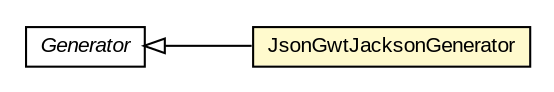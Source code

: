 #!/usr/local/bin/dot
#
# Class diagram 
# Generated by UMLGraph version R5_6-24-gf6e263 (http://www.umlgraph.org/)
#

digraph G {
	edge [fontname="arial",fontsize=10,labelfontname="arial",labelfontsize=10];
	node [fontname="arial",fontsize=10,shape=plaintext];
	nodesep=0.25;
	ranksep=0.5;
	rankdir=LR;
	// io.reinert.requestor.rebind.JsonGwtJacksonGenerator
	c5063 [label=<<table title="io.reinert.requestor.rebind.JsonGwtJacksonGenerator" border="0" cellborder="1" cellspacing="0" cellpadding="2" port="p" bgcolor="lemonChiffon" href="./JsonGwtJacksonGenerator.html">
		<tr><td><table border="0" cellspacing="0" cellpadding="1">
<tr><td align="center" balign="center"> JsonGwtJacksonGenerator </td></tr>
		</table></td></tr>
		</table>>, URL="./JsonGwtJacksonGenerator.html", fontname="arial", fontcolor="black", fontsize=10.0];
	//io.reinert.requestor.rebind.JsonGwtJacksonGenerator extends com.google.gwt.core.ext.Generator
	c5103:p -> c5063:p [dir=back,arrowtail=empty];
	// com.google.gwt.core.ext.Generator
	c5103 [label=<<table title="com.google.gwt.core.ext.Generator" border="0" cellborder="1" cellspacing="0" cellpadding="2" port="p">
		<tr><td><table border="0" cellspacing="0" cellpadding="1">
<tr><td align="center" balign="center"><font face="arial italic"> Generator </font></td></tr>
		</table></td></tr>
		</table>>, URL="null", fontname="arial", fontcolor="black", fontsize=10.0];
}

